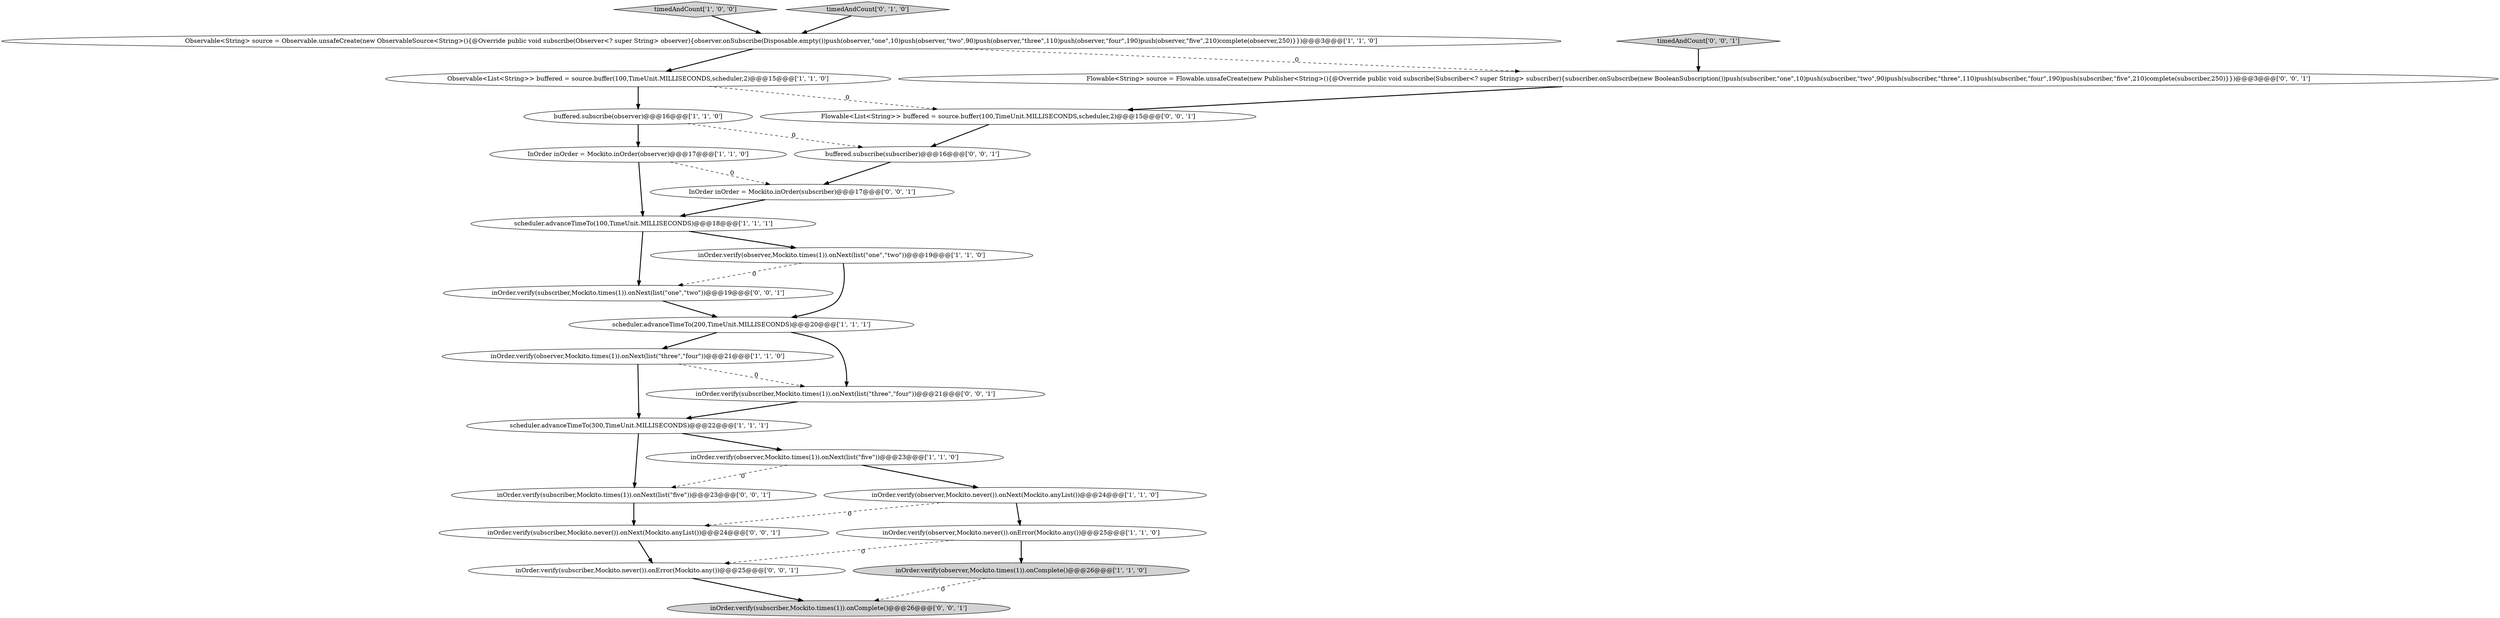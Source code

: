 digraph {
3 [style = filled, label = "scheduler.advanceTimeTo(200,TimeUnit.MILLISECONDS)@@@20@@@['1', '1', '1']", fillcolor = white, shape = ellipse image = "AAA0AAABBB1BBB"];
0 [style = filled, label = "scheduler.advanceTimeTo(300,TimeUnit.MILLISECONDS)@@@22@@@['1', '1', '1']", fillcolor = white, shape = ellipse image = "AAA0AAABBB1BBB"];
13 [style = filled, label = "inOrder.verify(observer,Mockito.never()).onNext(Mockito.anyList())@@@24@@@['1', '1', '0']", fillcolor = white, shape = ellipse image = "AAA0AAABBB1BBB"];
11 [style = filled, label = "inOrder.verify(observer,Mockito.never()).onError(Mockito.any())@@@25@@@['1', '1', '0']", fillcolor = white, shape = ellipse image = "AAA0AAABBB1BBB"];
8 [style = filled, label = "Observable<List<String>> buffered = source.buffer(100,TimeUnit.MILLISECONDS,scheduler,2)@@@15@@@['1', '1', '0']", fillcolor = white, shape = ellipse image = "AAA0AAABBB1BBB"];
22 [style = filled, label = "inOrder.verify(subscriber,Mockito.never()).onError(Mockito.any())@@@25@@@['0', '0', '1']", fillcolor = white, shape = ellipse image = "AAA0AAABBB3BBB"];
4 [style = filled, label = "timedAndCount['1', '0', '0']", fillcolor = lightgray, shape = diamond image = "AAA0AAABBB1BBB"];
9 [style = filled, label = "scheduler.advanceTimeTo(100,TimeUnit.MILLISECONDS)@@@18@@@['1', '1', '1']", fillcolor = white, shape = ellipse image = "AAA0AAABBB1BBB"];
21 [style = filled, label = "inOrder.verify(subscriber,Mockito.never()).onNext(Mockito.anyList())@@@24@@@['0', '0', '1']", fillcolor = white, shape = ellipse image = "AAA0AAABBB3BBB"];
18 [style = filled, label = "inOrder.verify(subscriber,Mockito.times(1)).onNext(list(\"five\"))@@@23@@@['0', '0', '1']", fillcolor = white, shape = ellipse image = "AAA0AAABBB3BBB"];
23 [style = filled, label = "inOrder.verify(subscriber,Mockito.times(1)).onNext(list(\"one\",\"two\"))@@@19@@@['0', '0', '1']", fillcolor = white, shape = ellipse image = "AAA0AAABBB3BBB"];
12 [style = filled, label = "buffered.subscribe(observer)@@@16@@@['1', '1', '0']", fillcolor = white, shape = ellipse image = "AAA0AAABBB1BBB"];
16 [style = filled, label = "Flowable<List<String>> buffered = source.buffer(100,TimeUnit.MILLISECONDS,scheduler,2)@@@15@@@['0', '0', '1']", fillcolor = white, shape = ellipse image = "AAA0AAABBB3BBB"];
2 [style = filled, label = "inOrder.verify(observer,Mockito.times(1)).onNext(list(\"five\"))@@@23@@@['1', '1', '0']", fillcolor = white, shape = ellipse image = "AAA0AAABBB1BBB"];
1 [style = filled, label = "inOrder.verify(observer,Mockito.times(1)).onNext(list(\"three\",\"four\"))@@@21@@@['1', '1', '0']", fillcolor = white, shape = ellipse image = "AAA0AAABBB1BBB"];
10 [style = filled, label = "inOrder.verify(observer,Mockito.times(1)).onComplete()@@@26@@@['1', '1', '0']", fillcolor = lightgray, shape = ellipse image = "AAA0AAABBB1BBB"];
5 [style = filled, label = "InOrder inOrder = Mockito.inOrder(observer)@@@17@@@['1', '1', '0']", fillcolor = white, shape = ellipse image = "AAA0AAABBB1BBB"];
24 [style = filled, label = "buffered.subscribe(subscriber)@@@16@@@['0', '0', '1']", fillcolor = white, shape = ellipse image = "AAA0AAABBB3BBB"];
25 [style = filled, label = "InOrder inOrder = Mockito.inOrder(subscriber)@@@17@@@['0', '0', '1']", fillcolor = white, shape = ellipse image = "AAA0AAABBB3BBB"];
14 [style = filled, label = "timedAndCount['0', '1', '0']", fillcolor = lightgray, shape = diamond image = "AAA0AAABBB2BBB"];
7 [style = filled, label = "Observable<String> source = Observable.unsafeCreate(new ObservableSource<String>(){@Override public void subscribe(Observer<? super String> observer){observer.onSubscribe(Disposable.empty())push(observer,\"one\",10)push(observer,\"two\",90)push(observer,\"three\",110)push(observer,\"four\",190)push(observer,\"five\",210)complete(observer,250)}})@@@3@@@['1', '1', '0']", fillcolor = white, shape = ellipse image = "AAA0AAABBB1BBB"];
19 [style = filled, label = "inOrder.verify(subscriber,Mockito.times(1)).onNext(list(\"three\",\"four\"))@@@21@@@['0', '0', '1']", fillcolor = white, shape = ellipse image = "AAA0AAABBB3BBB"];
6 [style = filled, label = "inOrder.verify(observer,Mockito.times(1)).onNext(list(\"one\",\"two\"))@@@19@@@['1', '1', '0']", fillcolor = white, shape = ellipse image = "AAA0AAABBB1BBB"];
15 [style = filled, label = "Flowable<String> source = Flowable.unsafeCreate(new Publisher<String>(){@Override public void subscribe(Subscriber<? super String> subscriber){subscriber.onSubscribe(new BooleanSubscription())push(subscriber,\"one\",10)push(subscriber,\"two\",90)push(subscriber,\"three\",110)push(subscriber,\"four\",190)push(subscriber,\"five\",210)complete(subscriber,250)}})@@@3@@@['0', '0', '1']", fillcolor = white, shape = ellipse image = "AAA0AAABBB3BBB"];
20 [style = filled, label = "timedAndCount['0', '0', '1']", fillcolor = lightgray, shape = diamond image = "AAA0AAABBB3BBB"];
17 [style = filled, label = "inOrder.verify(subscriber,Mockito.times(1)).onComplete()@@@26@@@['0', '0', '1']", fillcolor = lightgray, shape = ellipse image = "AAA0AAABBB3BBB"];
23->3 [style = bold, label=""];
8->16 [style = dashed, label="0"];
14->7 [style = bold, label=""];
16->24 [style = bold, label=""];
7->8 [style = bold, label=""];
4->7 [style = bold, label=""];
7->15 [style = dashed, label="0"];
8->12 [style = bold, label=""];
21->22 [style = bold, label=""];
13->21 [style = dashed, label="0"];
2->13 [style = bold, label=""];
10->17 [style = dashed, label="0"];
20->15 [style = bold, label=""];
2->18 [style = dashed, label="0"];
19->0 [style = bold, label=""];
5->9 [style = bold, label=""];
22->17 [style = bold, label=""];
3->1 [style = bold, label=""];
12->24 [style = dashed, label="0"];
11->22 [style = dashed, label="0"];
9->6 [style = bold, label=""];
1->19 [style = dashed, label="0"];
12->5 [style = bold, label=""];
13->11 [style = bold, label=""];
11->10 [style = bold, label=""];
6->3 [style = bold, label=""];
3->19 [style = bold, label=""];
5->25 [style = dashed, label="0"];
15->16 [style = bold, label=""];
25->9 [style = bold, label=""];
18->21 [style = bold, label=""];
9->23 [style = bold, label=""];
24->25 [style = bold, label=""];
0->2 [style = bold, label=""];
0->18 [style = bold, label=""];
6->23 [style = dashed, label="0"];
1->0 [style = bold, label=""];
}
